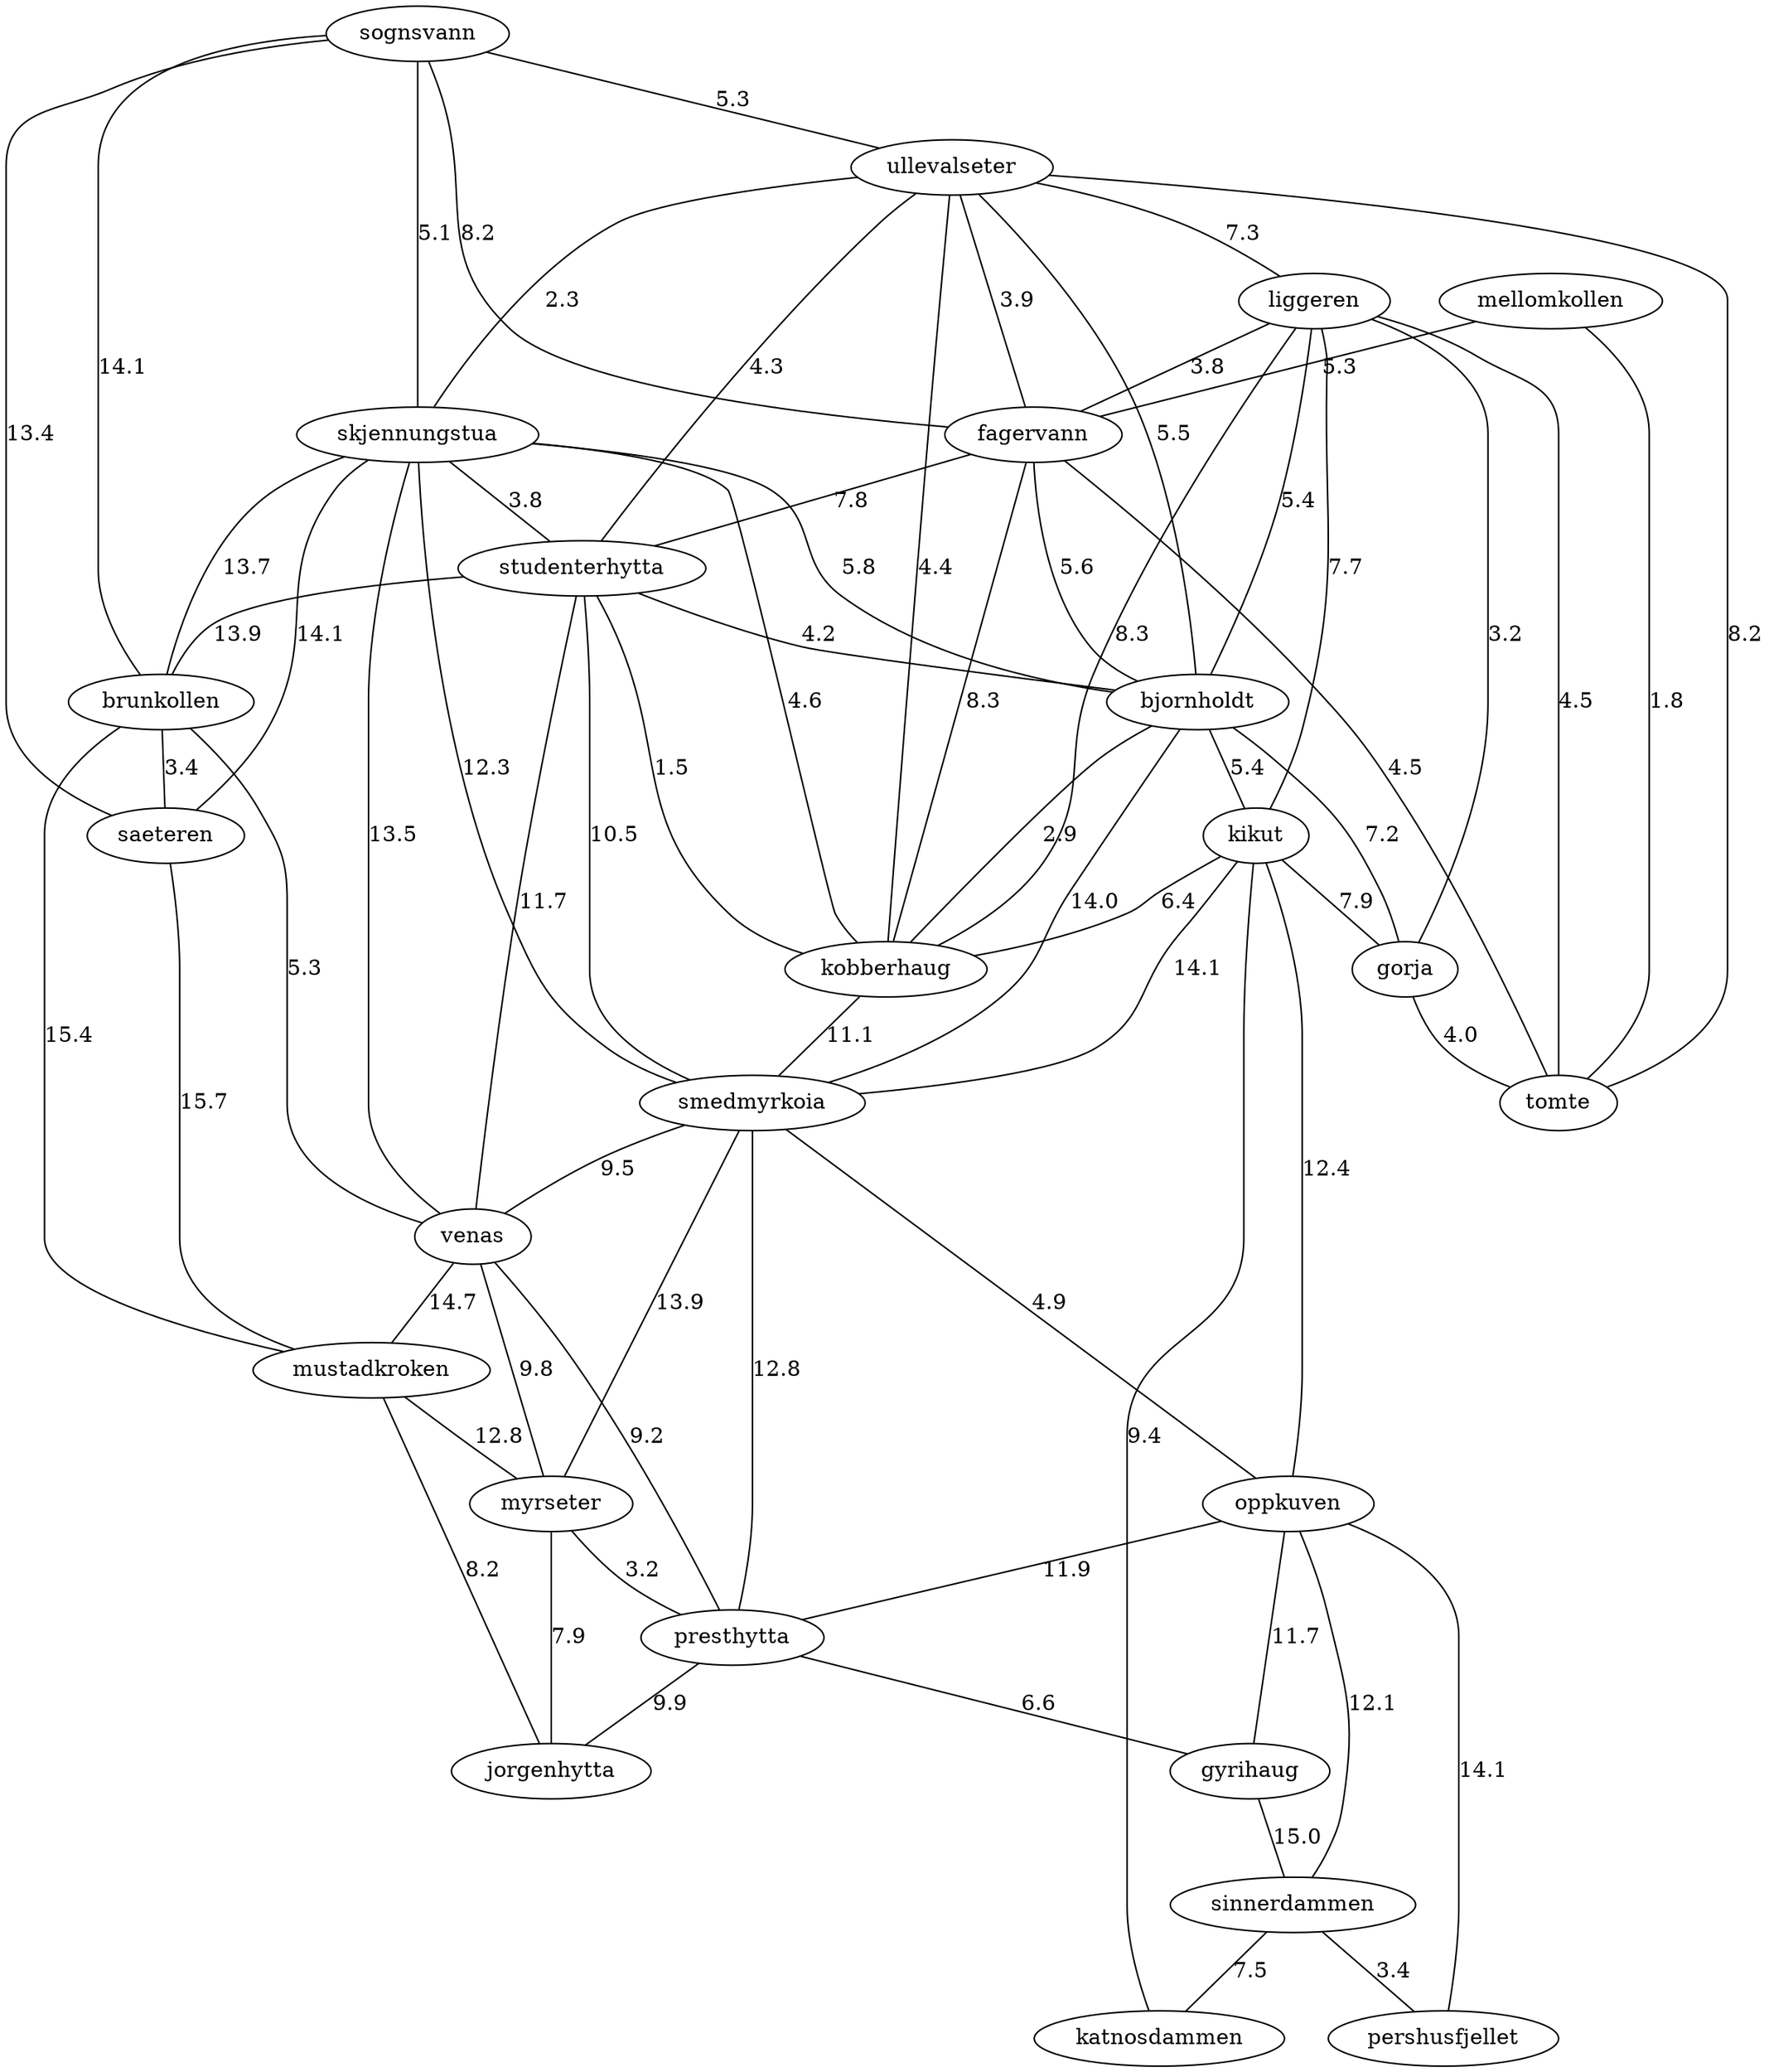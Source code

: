 graph G {
sognsvann -- ullevalseter [len=2.65, label=5.3]
sognsvann -- skjennungstua [len=2.55, label=5.1]
sognsvann -- fagervann [len=4.1, label=8.2]
sognsvann -- brunkollen [len=7.05, label=14.1]
sognsvann -- saeteren [len=6.7, label=13.4]
ullevalseter -- skjennungstua [len=1.15, label=2.3]
ullevalseter -- liggeren [len=3.65, label=7.3]
ullevalseter -- fagervann [len=1.95, label=3.9]
ullevalseter -- studenterhytta [len=2.15, label=4.3]
ullevalseter -- bjornholdt [len=2.75, label=5.5]
ullevalseter -- kobberhaug [len=2.2, label=4.4]
ullevalseter -- tomte [len=4.1, label=8.2]
skjennungstua -- studenterhytta [len=1.9, label=3.8]
skjennungstua -- bjornholdt [len=2.9, label=5.8]
skjennungstua -- kobberhaug [len=2.3, label=4.6]
skjennungstua -- brunkollen [len=6.85, label=13.7]
skjennungstua -- smedmyrkoia [len=6.15, label=12.3]
skjennungstua -- saeteren [len=7.05, label=14.1]
skjennungstua -- venas [len=6.75, label=13.5]
mellomkollen -- fagervann [len=2.65, label=5.3]
mellomkollen -- tomte [len=0.9, label=1.8]
liggeren -- fagervann [len=1.9, label=3.8]
liggeren -- bjornholdt [len=2.7, label=5.4]
liggeren -- kikut [len=3.85, label=7.7]
liggeren -- gorja [len=1.6, label=3.2]
liggeren -- kobberhaug [len=4.15, label=8.3]
liggeren -- tomte [len=2.25, label=4.5]
fagervann -- studenterhytta [len=3.9, label=7.8]
fagervann -- bjornholdt [len=2.8, label=5.6]
fagervann -- kobberhaug [len=4.15, label=8.3]
fagervann -- tomte [len=2.25, label=4.5]
studenterhytta -- bjornholdt [len=2.1, label=4.2]
studenterhytta -- kobberhaug [len=0.75, label=1.5]
studenterhytta -- brunkollen [len=6.95, label=13.9]
studenterhytta -- smedmyrkoia [len=5.25, label=10.5]
studenterhytta -- venas [len=5.85, label=11.7]
bjornholdt -- kikut [len=2.7, label=5.4]
bjornholdt -- gorja [len=3.6, label=7.2]
bjornholdt -- kobberhaug [len=1.45, label=2.9]
bjornholdt -- smedmyrkoia [len=7.0, label=14.0]
kikut -- gorja [len=3.95, label=7.9]
kikut -- kobberhaug [len=3.2, label=6.4]
kikut -- smedmyrkoia [len=7.05, label=14.1]
kikut -- oppkuven [len=6.2, label=12.4]
kikut -- katnosdammen [len=4.7, label=9.4]
gorja -- tomte [len=2.0, label=4.0]
kobberhaug -- smedmyrkoia [len=5.55, label=11.1]
brunkollen -- saeteren [len=1.7, label=3.4]
brunkollen -- venas [len=2.65, label=5.3]
brunkollen -- mustadkroken [len=7.7, label=15.4]
smedmyrkoia -- venas [len=4.75, label=9.5]
smedmyrkoia -- myrseter [len=6.95, label=13.9]
smedmyrkoia -- oppkuven [len=2.45, label=4.9]
smedmyrkoia -- presthytta [len=6.4, label=12.8]
saeteren -- mustadkroken [len=7.85, label=15.7]
venas -- mustadkroken [len=7.35, label=14.7]
venas -- myrseter [len=4.9, label=9.8]
venas -- presthytta [len=4.6, label=9.2]
mustadkroken -- myrseter [len=6.4, label=12.8]
mustadkroken -- jorgenhytta [len=4.1, label=8.2]
myrseter -- presthytta [len=1.6, label=3.2]
myrseter -- jorgenhytta [len=3.95, label=7.9]
oppkuven -- presthytta [len=5.95, label=11.9]
oppkuven -- gyrihaug [len=5.85, label=11.7]
oppkuven -- sinnerdammen [len=6.05, label=12.1]
oppkuven -- pershusfjellet [len=7.05, label=14.1]
presthytta -- gyrihaug [len=3.3, label=6.6]
presthytta -- jorgenhytta [len=4.95, label=9.9]
gyrihaug -- sinnerdammen [len=7.5, label=15.0]
sinnerdammen -- pershusfjellet [len=1.7, label=3.4]
sinnerdammen -- katnosdammen [len=3.75, label=7.5]
}